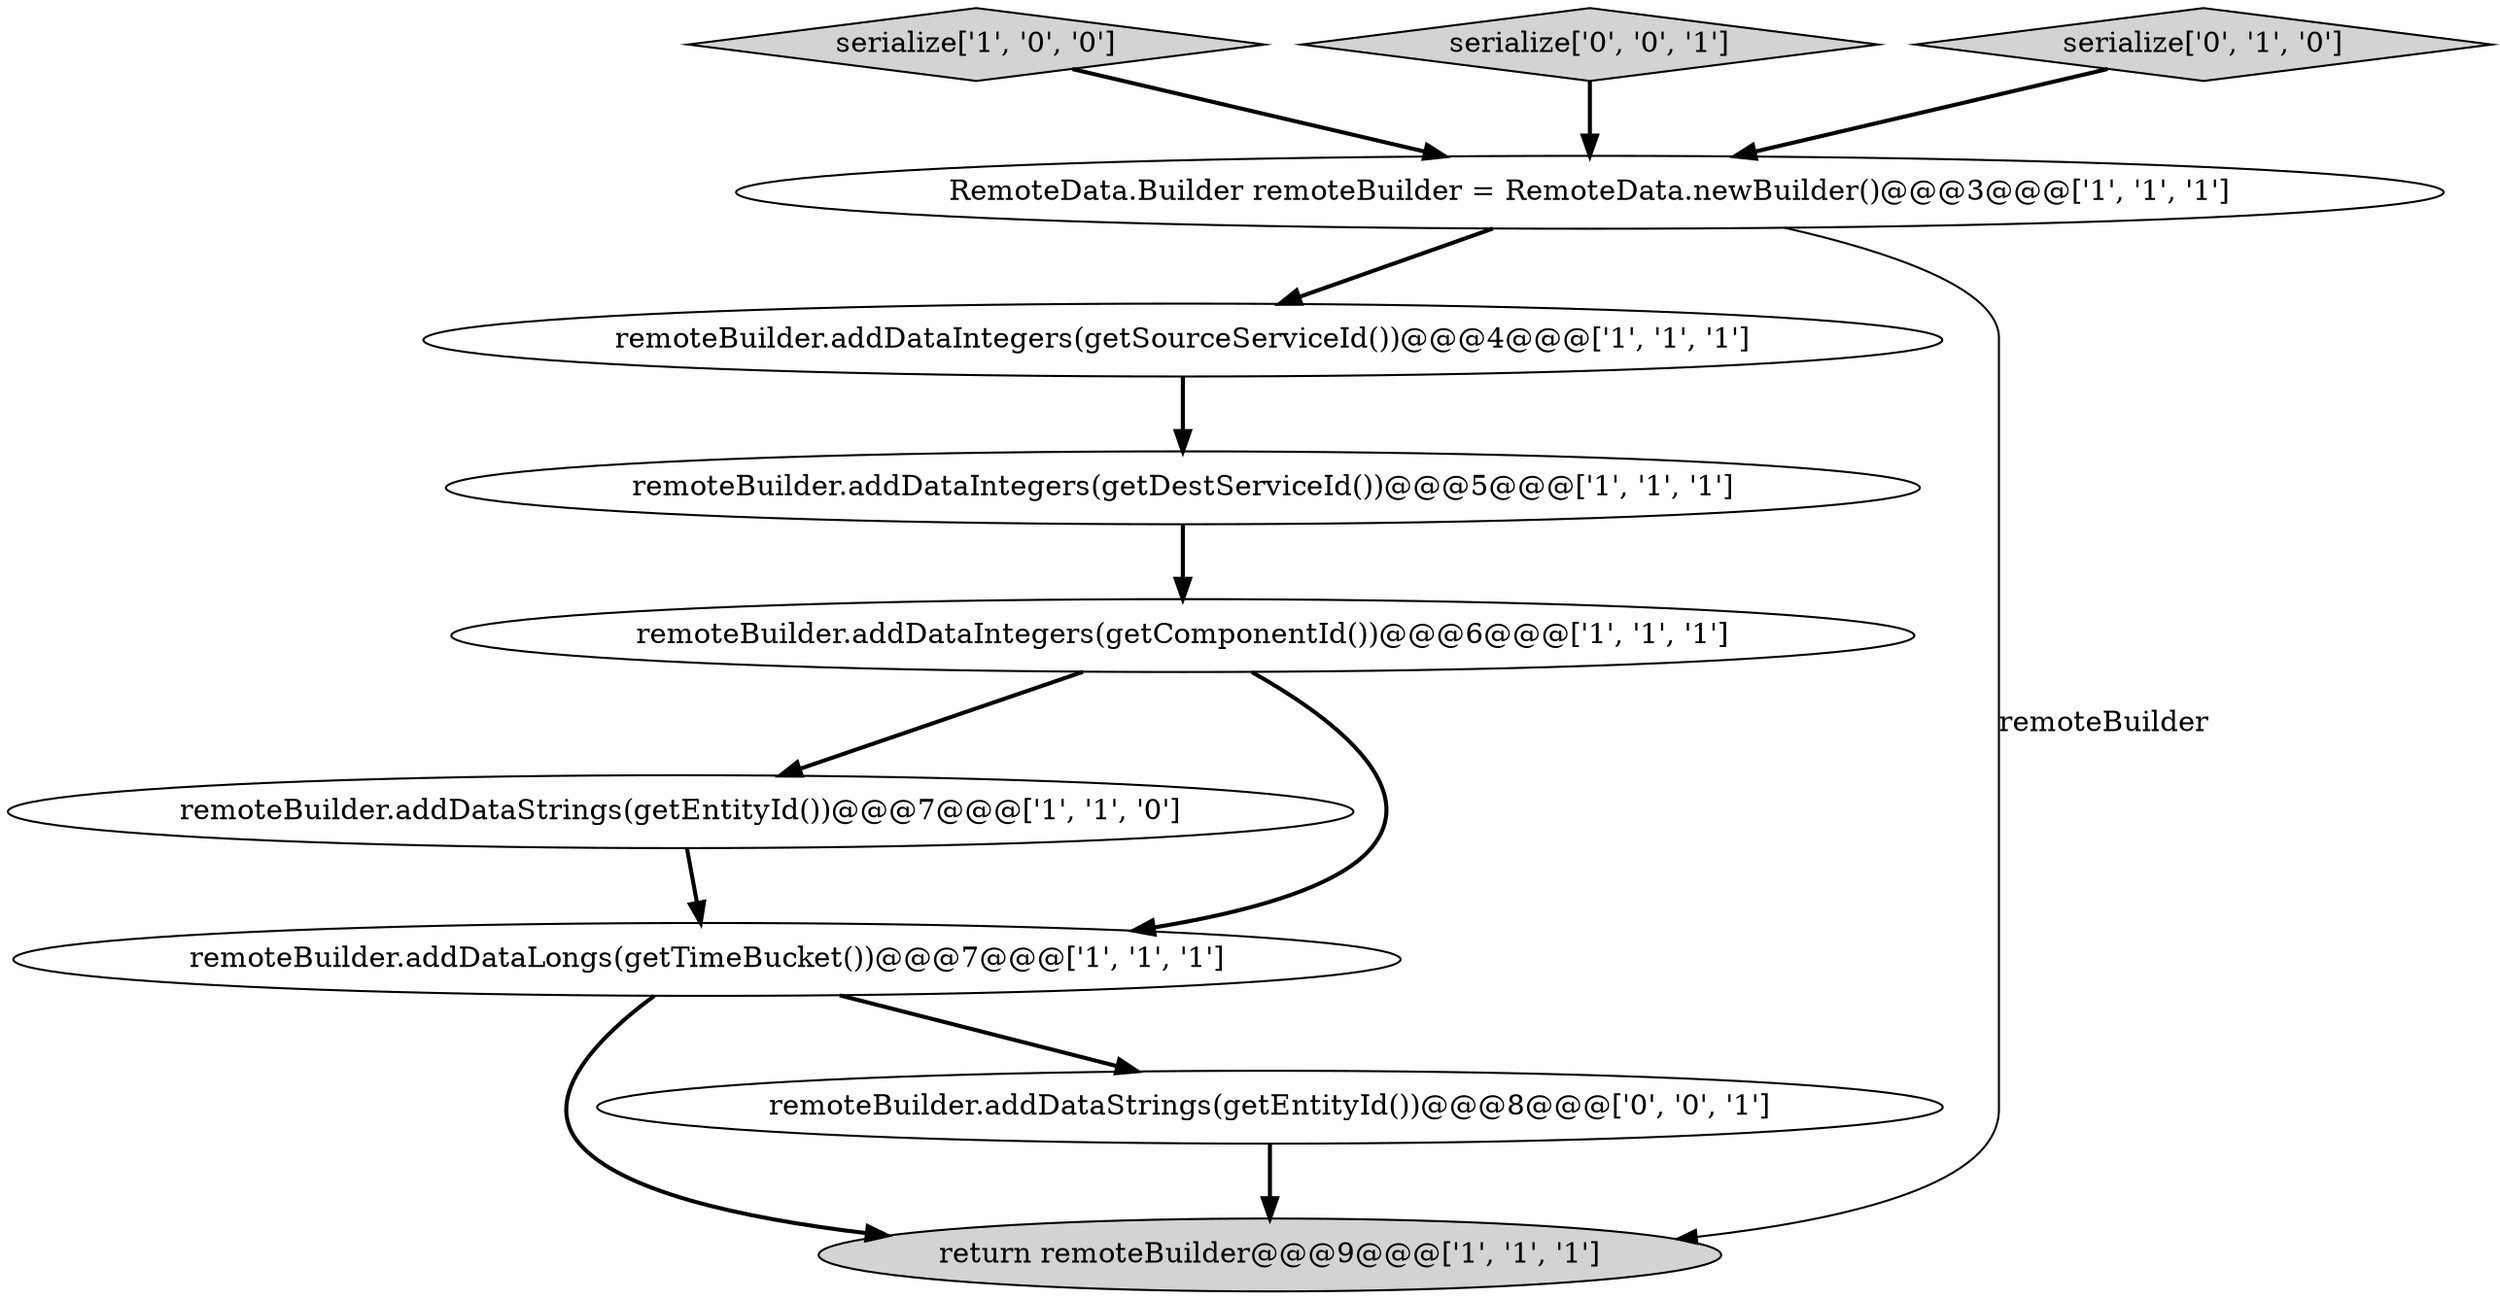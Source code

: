 digraph {
5 [style = filled, label = "remoteBuilder.addDataIntegers(getSourceServiceId())@@@4@@@['1', '1', '1']", fillcolor = white, shape = ellipse image = "AAA0AAABBB1BBB"];
3 [style = filled, label = "serialize['1', '0', '0']", fillcolor = lightgray, shape = diamond image = "AAA0AAABBB1BBB"];
0 [style = filled, label = "remoteBuilder.addDataIntegers(getDestServiceId())@@@5@@@['1', '1', '1']", fillcolor = white, shape = ellipse image = "AAA0AAABBB1BBB"];
2 [style = filled, label = "remoteBuilder.addDataIntegers(getComponentId())@@@6@@@['1', '1', '1']", fillcolor = white, shape = ellipse image = "AAA0AAABBB1BBB"];
6 [style = filled, label = "remoteBuilder.addDataStrings(getEntityId())@@@7@@@['1', '1', '0']", fillcolor = white, shape = ellipse image = "AAA0AAABBB1BBB"];
10 [style = filled, label = "serialize['0', '0', '1']", fillcolor = lightgray, shape = diamond image = "AAA0AAABBB3BBB"];
7 [style = filled, label = "return remoteBuilder@@@9@@@['1', '1', '1']", fillcolor = lightgray, shape = ellipse image = "AAA0AAABBB1BBB"];
8 [style = filled, label = "serialize['0', '1', '0']", fillcolor = lightgray, shape = diamond image = "AAA0AAABBB2BBB"];
9 [style = filled, label = "remoteBuilder.addDataStrings(getEntityId())@@@8@@@['0', '0', '1']", fillcolor = white, shape = ellipse image = "AAA0AAABBB3BBB"];
1 [style = filled, label = "remoteBuilder.addDataLongs(getTimeBucket())@@@7@@@['1', '1', '1']", fillcolor = white, shape = ellipse image = "AAA0AAABBB1BBB"];
4 [style = filled, label = "RemoteData.Builder remoteBuilder = RemoteData.newBuilder()@@@3@@@['1', '1', '1']", fillcolor = white, shape = ellipse image = "AAA0AAABBB1BBB"];
6->1 [style = bold, label=""];
4->7 [style = solid, label="remoteBuilder"];
8->4 [style = bold, label=""];
5->0 [style = bold, label=""];
9->7 [style = bold, label=""];
4->5 [style = bold, label=""];
2->6 [style = bold, label=""];
1->7 [style = bold, label=""];
3->4 [style = bold, label=""];
2->1 [style = bold, label=""];
1->9 [style = bold, label=""];
0->2 [style = bold, label=""];
10->4 [style = bold, label=""];
}
